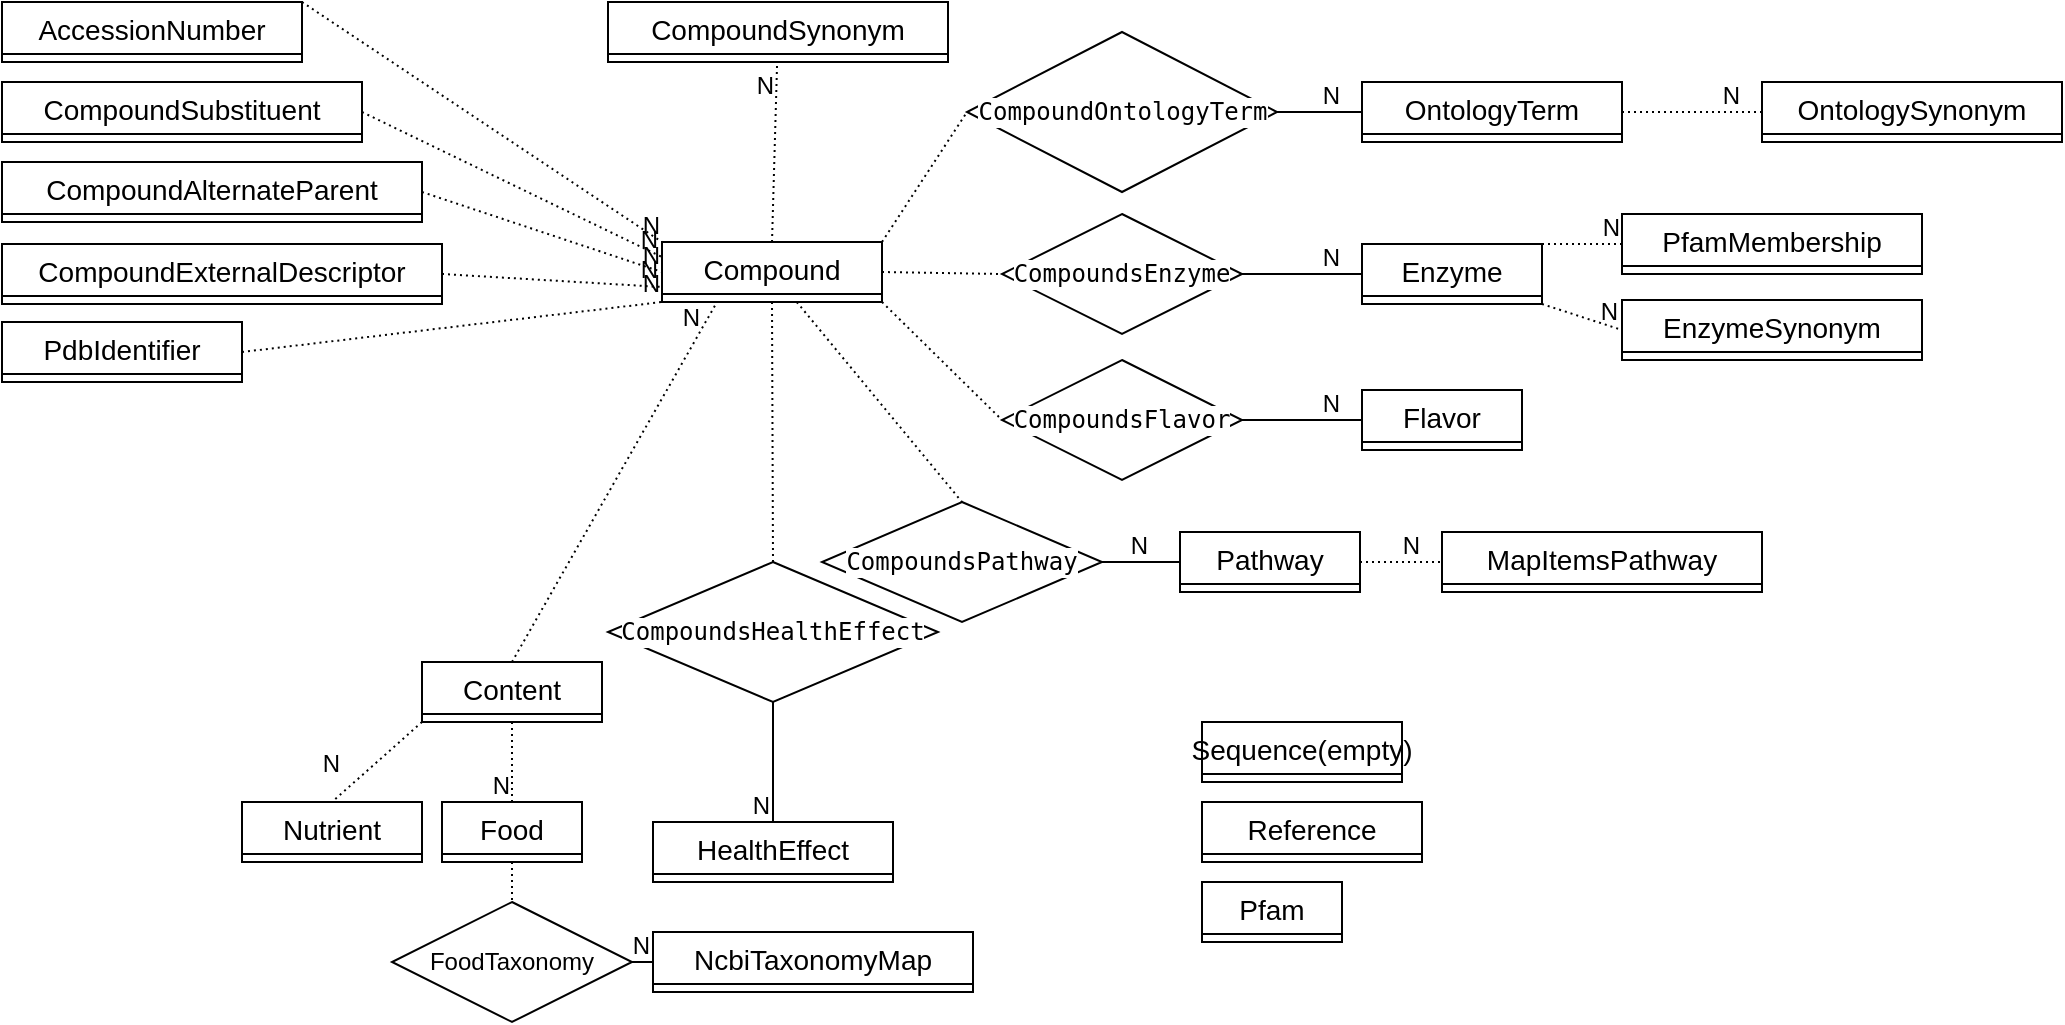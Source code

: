 <mxfile version="21.2.1" type="device">
  <diagram id="R2lEEEUBdFMjLlhIrx00" name="Page-1">
    <mxGraphModel dx="1290" dy="511" grid="1" gridSize="10" guides="1" tooltips="1" connect="1" arrows="1" fold="1" page="1" pageScale="1" pageWidth="850" pageHeight="1100" math="0" shadow="0" extFonts="Permanent Marker^https://fonts.googleapis.com/css?family=Permanent+Marker">
      <root>
        <mxCell id="0" />
        <mxCell id="1" parent="0" />
        <mxCell id="eJg1xTR1Oy6LRIMfobP5-82" style="edgeStyle=orthogonalEdgeStyle;rounded=0;orthogonalLoop=1;jettySize=auto;html=1;exitX=0.75;exitY=0;exitDx=0;exitDy=0;entryX=0.75;entryY=0.2;entryDx=0;entryDy=0;entryPerimeter=0;" edge="1" parent="1">
          <mxGeometry relative="1" as="geometry">
            <mxPoint x="410" y="320" as="sourcePoint" />
            <mxPoint x="410" y="320" as="targetPoint" />
          </mxGeometry>
        </mxCell>
        <mxCell id="eJg1xTR1Oy6LRIMfobP5-8" value="Compound" style="swimlane;fontStyle=0;childLayout=stackLayout;horizontal=1;startSize=26;horizontalStack=0;resizeParent=1;resizeParentMax=0;resizeLast=0;collapsible=1;marginBottom=0;align=center;fontSize=14;" vertex="1" collapsed="1" parent="1">
          <mxGeometry x="370" y="160" width="110" height="30" as="geometry">
            <mxRectangle x="400" y="40" width="160" height="86" as="alternateBounds" />
          </mxGeometry>
        </mxCell>
        <mxCell id="eJg1xTR1Oy6LRIMfobP5-9" value="&lt;div&gt;id&lt;/div&gt;" style="text;strokeColor=none;fillColor=none;spacingLeft=4;spacingRight=4;overflow=hidden;rotatable=0;points=[[0,0.5],[1,0.5]];portConstraint=eastwest;fontSize=12;whiteSpace=wrap;html=1;" vertex="1" parent="eJg1xTR1Oy6LRIMfobP5-8">
          <mxGeometry y="26" width="160" height="30" as="geometry" />
        </mxCell>
        <mxCell id="eJg1xTR1Oy6LRIMfobP5-10" value="public_id" style="text;strokeColor=none;fillColor=none;spacingLeft=4;spacingRight=4;overflow=hidden;rotatable=0;points=[[0,0.5],[1,0.5]];portConstraint=eastwest;fontSize=12;whiteSpace=wrap;html=1;" vertex="1" parent="eJg1xTR1Oy6LRIMfobP5-8">
          <mxGeometry y="56" width="160" height="30" as="geometry" />
        </mxCell>
        <mxCell id="eJg1xTR1Oy6LRIMfobP5-14" value="CompoundAlternateParent" style="swimlane;fontStyle=0;childLayout=stackLayout;horizontal=1;startSize=26;horizontalStack=0;resizeParent=1;resizeParentMax=0;resizeLast=0;collapsible=1;marginBottom=0;align=center;fontSize=14;" vertex="1" collapsed="1" parent="1">
          <mxGeometry x="40" y="120" width="210" height="30" as="geometry">
            <mxRectangle x="40" y="120" width="170" height="86" as="alternateBounds" />
          </mxGeometry>
        </mxCell>
        <mxCell id="eJg1xTR1Oy6LRIMfobP5-15" value="id" style="text;strokeColor=none;fillColor=none;spacingLeft=4;spacingRight=4;overflow=hidden;rotatable=0;points=[[0,0.5],[1,0.5]];portConstraint=eastwest;fontSize=12;whiteSpace=wrap;html=1;" vertex="1" parent="eJg1xTR1Oy6LRIMfobP5-14">
          <mxGeometry y="26" width="170" height="30" as="geometry" />
        </mxCell>
        <mxCell id="eJg1xTR1Oy6LRIMfobP5-16" value="&lt;div style=&quot;background-color: rgb(255, 255, 255); color: rgb(0, 0, 0); font-family: &amp;quot;JetBrains Mono&amp;quot;, monospace;&quot;&gt;compound_id&lt;/div&gt;" style="text;strokeColor=none;fillColor=none;spacingLeft=4;spacingRight=4;overflow=hidden;rotatable=0;points=[[0,0.5],[1,0.5]];portConstraint=eastwest;fontSize=12;whiteSpace=wrap;html=1;" vertex="1" parent="eJg1xTR1Oy6LRIMfobP5-14">
          <mxGeometry y="56" width="170" height="30" as="geometry" />
        </mxCell>
        <mxCell id="eJg1xTR1Oy6LRIMfobP5-18" value="CompoundSubstituent" style="swimlane;fontStyle=0;childLayout=stackLayout;horizontal=1;startSize=26;horizontalStack=0;resizeParent=1;resizeParentMax=0;resizeLast=0;collapsible=1;marginBottom=0;align=center;fontSize=14;" vertex="1" collapsed="1" parent="1">
          <mxGeometry x="40" y="80" width="180" height="30" as="geometry">
            <mxRectangle x="340" y="230" width="160" height="70" as="alternateBounds" />
          </mxGeometry>
        </mxCell>
        <mxCell id="eJg1xTR1Oy6LRIMfobP5-19" value="&lt;div&gt;id&lt;/div&gt;&lt;div&gt;&lt;div style=&quot;background-color: rgb(255, 255, 255); color: rgb(0, 0, 0); font-family: &amp;quot;JetBrains Mono&amp;quot;, monospace;&quot;&gt;compound_id&lt;/div&gt;&lt;/div&gt;" style="text;strokeColor=none;fillColor=none;spacingLeft=4;spacingRight=4;overflow=hidden;rotatable=0;points=[[0,0.5],[1,0.5]];portConstraint=eastwest;fontSize=12;whiteSpace=wrap;html=1;" vertex="1" parent="eJg1xTR1Oy6LRIMfobP5-18">
          <mxGeometry y="26" width="160" height="44" as="geometry" />
        </mxCell>
        <mxCell id="eJg1xTR1Oy6LRIMfobP5-22" value="CompoundExternalDescriptor" style="swimlane;fontStyle=0;childLayout=stackLayout;horizontal=1;startSize=26;horizontalStack=0;resizeParent=1;resizeParentMax=0;resizeLast=0;collapsible=1;marginBottom=0;align=center;fontSize=14;" vertex="1" collapsed="1" parent="1">
          <mxGeometry x="40" y="161" width="220" height="30" as="geometry">
            <mxRectangle x="40" y="240" width="190" height="56" as="alternateBounds" />
          </mxGeometry>
        </mxCell>
        <mxCell id="eJg1xTR1Oy6LRIMfobP5-23" value="id" style="text;strokeColor=none;fillColor=none;spacingLeft=4;spacingRight=4;overflow=hidden;rotatable=0;points=[[0,0.5],[1,0.5]];portConstraint=eastwest;fontSize=12;whiteSpace=wrap;html=1;" vertex="1" parent="eJg1xTR1Oy6LRIMfobP5-22">
          <mxGeometry y="26" width="190" height="30" as="geometry" />
        </mxCell>
        <mxCell id="eJg1xTR1Oy6LRIMfobP5-27" value="CompoundSynonym" style="swimlane;fontStyle=0;childLayout=stackLayout;horizontal=1;startSize=26;horizontalStack=0;resizeParent=1;resizeParentMax=0;resizeLast=0;collapsible=1;marginBottom=0;align=center;fontSize=14;" vertex="1" collapsed="1" parent="1">
          <mxGeometry x="343" y="40" width="170" height="30" as="geometry">
            <mxRectangle x="560" y="200" width="160" height="56" as="alternateBounds" />
          </mxGeometry>
        </mxCell>
        <mxCell id="eJg1xTR1Oy6LRIMfobP5-28" value="id" style="text;strokeColor=none;fillColor=none;spacingLeft=4;spacingRight=4;overflow=hidden;rotatable=0;points=[[0,0.5],[1,0.5]];portConstraint=eastwest;fontSize=12;whiteSpace=wrap;html=1;" vertex="1" parent="eJg1xTR1Oy6LRIMfobP5-27">
          <mxGeometry y="26" width="160" height="30" as="geometry" />
        </mxCell>
        <mxCell id="eJg1xTR1Oy6LRIMfobP5-31" value="Content" style="swimlane;fontStyle=0;childLayout=stackLayout;horizontal=1;startSize=26;horizontalStack=0;resizeParent=1;resizeParentMax=0;resizeLast=0;collapsible=1;marginBottom=0;align=center;fontSize=14;" vertex="1" collapsed="1" parent="1">
          <mxGeometry x="250" y="370" width="90" height="30" as="geometry">
            <mxRectangle x="560" y="280" width="160" height="90" as="alternateBounds" />
          </mxGeometry>
        </mxCell>
        <mxCell id="eJg1xTR1Oy6LRIMfobP5-32" value="&lt;div&gt;id&lt;/div&gt;&lt;div&gt;food_id&lt;/div&gt;&lt;div&gt;orig_food_id&lt;br&gt;&lt;div&gt;source_id&lt;/div&gt;&lt;/div&gt;" style="text;strokeColor=none;fillColor=none;spacingLeft=4;spacingRight=4;overflow=hidden;rotatable=0;points=[[0,0.5],[1,0.5]];portConstraint=eastwest;fontSize=12;whiteSpace=wrap;html=1;" vertex="1" parent="eJg1xTR1Oy6LRIMfobP5-31">
          <mxGeometry y="26" width="160" height="64" as="geometry" />
        </mxCell>
        <mxCell id="eJg1xTR1Oy6LRIMfobP5-37" value="Enzyme" style="swimlane;fontStyle=0;childLayout=stackLayout;horizontal=1;startSize=26;horizontalStack=0;resizeParent=1;resizeParentMax=0;resizeLast=0;collapsible=1;marginBottom=0;align=center;fontSize=14;" vertex="1" collapsed="1" parent="1">
          <mxGeometry x="720" y="161" width="90" height="30" as="geometry">
            <mxRectangle x="560" y="400" width="160" height="56" as="alternateBounds" />
          </mxGeometry>
        </mxCell>
        <mxCell id="eJg1xTR1Oy6LRIMfobP5-38" value="&lt;div style=&quot;background-color: rgb(255, 255, 255); color: rgb(0, 0, 0); font-family: &amp;quot;JetBrains Mono&amp;quot;, monospace;&quot;&gt;id&lt;/div&gt;" style="text;strokeColor=none;fillColor=none;spacingLeft=4;spacingRight=4;overflow=hidden;rotatable=0;points=[[0,0.5],[1,0.5]];portConstraint=eastwest;fontSize=12;whiteSpace=wrap;html=1;" vertex="1" parent="eJg1xTR1Oy6LRIMfobP5-37">
          <mxGeometry y="26" width="160" height="30" as="geometry" />
        </mxCell>
        <mxCell id="eJg1xTR1Oy6LRIMfobP5-41" value="EnzymeSynonym" style="swimlane;fontStyle=0;childLayout=stackLayout;horizontal=1;startSize=26;horizontalStack=0;resizeParent=1;resizeParentMax=0;resizeLast=0;collapsible=1;marginBottom=0;align=center;fontSize=14;" vertex="1" collapsed="1" parent="1">
          <mxGeometry x="850" y="189" width="150" height="30" as="geometry">
            <mxRectangle x="560" y="480" width="160" height="70" as="alternateBounds" />
          </mxGeometry>
        </mxCell>
        <mxCell id="eJg1xTR1Oy6LRIMfobP5-42" value="&lt;div style=&quot;background-color: rgb(255, 255, 255); color: rgb(0, 0, 0); font-family: &amp;quot;JetBrains Mono&amp;quot;, monospace;&quot;&gt;id&lt;/div&gt;&lt;div style=&quot;background-color: rgb(255, 255, 255); color: rgb(0, 0, 0); font-family: &amp;quot;JetBrains Mono&amp;quot;, monospace;&quot;&gt;&lt;div style=&quot;background-color: rgb(255, 255, 255); color: rgb(0, 0, 0); font-family: &amp;quot;JetBrains Mono&amp;quot;, monospace;&quot;&gt;enzyme_id&lt;/div&gt;&lt;/div&gt;" style="text;strokeColor=none;fillColor=none;spacingLeft=4;spacingRight=4;overflow=hidden;rotatable=0;points=[[0,0.5],[1,0.5]];portConstraint=eastwest;fontSize=12;whiteSpace=wrap;html=1;" vertex="1" parent="eJg1xTR1Oy6LRIMfobP5-41">
          <mxGeometry y="26" width="160" height="44" as="geometry" />
        </mxCell>
        <mxCell id="eJg1xTR1Oy6LRIMfobP5-45" value="Flavor" style="swimlane;fontStyle=0;childLayout=stackLayout;horizontal=1;startSize=26;horizontalStack=0;resizeParent=1;resizeParentMax=0;resizeLast=0;collapsible=1;marginBottom=0;align=center;fontSize=14;" vertex="1" collapsed="1" parent="1">
          <mxGeometry x="720" y="234" width="80" height="30" as="geometry">
            <mxRectangle x="375" y="530" width="160" height="56" as="alternateBounds" />
          </mxGeometry>
        </mxCell>
        <mxCell id="eJg1xTR1Oy6LRIMfobP5-46" value="id" style="text;strokeColor=none;fillColor=none;spacingLeft=4;spacingRight=4;overflow=hidden;rotatable=0;points=[[0,0.5],[1,0.5]];portConstraint=eastwest;fontSize=12;whiteSpace=wrap;html=1;" vertex="1" parent="eJg1xTR1Oy6LRIMfobP5-45">
          <mxGeometry y="26" width="160" height="30" as="geometry" />
        </mxCell>
        <mxCell id="eJg1xTR1Oy6LRIMfobP5-49" value="Food" style="swimlane;fontStyle=0;childLayout=stackLayout;horizontal=1;startSize=26;horizontalStack=0;resizeParent=1;resizeParentMax=0;resizeLast=0;collapsible=1;marginBottom=0;align=center;fontSize=14;" vertex="1" collapsed="1" parent="1">
          <mxGeometry x="260" y="440" width="70" height="30" as="geometry">
            <mxRectangle x="80" y="340" width="160" height="56" as="alternateBounds" />
          </mxGeometry>
        </mxCell>
        <mxCell id="eJg1xTR1Oy6LRIMfobP5-50" value="&lt;div&gt;id&lt;/div&gt;&lt;div&gt;&lt;br&gt;&lt;/div&gt;" style="text;strokeColor=none;fillColor=none;spacingLeft=4;spacingRight=4;overflow=hidden;rotatable=0;points=[[0,0.5],[1,0.5]];portConstraint=eastwest;fontSize=12;whiteSpace=wrap;html=1;" vertex="1" parent="eJg1xTR1Oy6LRIMfobP5-49">
          <mxGeometry y="26" width="160" height="30" as="geometry" />
        </mxCell>
        <mxCell id="eJg1xTR1Oy6LRIMfobP5-57" value="HealthEffect" style="swimlane;fontStyle=0;childLayout=stackLayout;horizontal=1;startSize=26;horizontalStack=0;resizeParent=1;resizeParentMax=0;resizeLast=0;collapsible=1;marginBottom=0;align=center;fontSize=14;" vertex="1" collapsed="1" parent="1">
          <mxGeometry x="365.5" y="450" width="120" height="30" as="geometry">
            <mxRectangle x="80" y="480" width="160" height="56" as="alternateBounds" />
          </mxGeometry>
        </mxCell>
        <mxCell id="eJg1xTR1Oy6LRIMfobP5-58" value="&lt;div style=&quot;background-color: rgb(255, 255, 255); color: rgb(0, 0, 0); font-family: &amp;quot;JetBrains Mono&amp;quot;, monospace;&quot;&gt;id&lt;/div&gt;" style="text;strokeColor=none;fillColor=none;spacingLeft=4;spacingRight=4;overflow=hidden;rotatable=0;points=[[0,0.5],[1,0.5]];portConstraint=eastwest;fontSize=12;whiteSpace=wrap;html=1;" vertex="1" parent="eJg1xTR1Oy6LRIMfobP5-57">
          <mxGeometry y="26" width="160" height="30" as="geometry" />
        </mxCell>
        <mxCell id="eJg1xTR1Oy6LRIMfobP5-61" value="MapItemsPathway" style="swimlane;fontStyle=0;childLayout=stackLayout;horizontal=1;startSize=26;horizontalStack=0;resizeParent=1;resizeParentMax=0;resizeLast=0;collapsible=1;marginBottom=0;align=center;fontSize=14;" vertex="1" collapsed="1" parent="1">
          <mxGeometry x="760" y="305" width="160" height="30" as="geometry">
            <mxRectangle x="770" y="290" width="160" height="70" as="alternateBounds" />
          </mxGeometry>
        </mxCell>
        <mxCell id="eJg1xTR1Oy6LRIMfobP5-62" value="&lt;div style=&quot;background-color: rgb(255, 255, 255); color: rgb(0, 0, 0); font-family: &amp;quot;JetBrains Mono&amp;quot;, monospace;&quot;&gt;id&lt;/div&gt;&lt;div style=&quot;background-color: rgb(255, 255, 255); color: rgb(0, 0, 0); font-family: &amp;quot;JetBrains Mono&amp;quot;, monospace;&quot;&gt;&lt;div style=&quot;background-color: rgb(255, 255, 255); color: rgb(0, 0, 0); font-family: &amp;quot;JetBrains Mono&amp;quot;, monospace;&quot;&gt;map_item_id&lt;/div&gt;&lt;/div&gt;" style="text;strokeColor=none;fillColor=none;spacingLeft=4;spacingRight=4;overflow=hidden;rotatable=0;points=[[0,0.5],[1,0.5]];portConstraint=eastwest;fontSize=12;whiteSpace=wrap;html=1;" vertex="1" parent="eJg1xTR1Oy6LRIMfobP5-61">
          <mxGeometry y="26" width="160" height="44" as="geometry" />
        </mxCell>
        <mxCell id="eJg1xTR1Oy6LRIMfobP5-65" value="NcbiTaxonomyMap" style="swimlane;fontStyle=0;childLayout=stackLayout;horizontal=1;startSize=26;horizontalStack=0;resizeParent=1;resizeParentMax=0;resizeLast=0;collapsible=1;marginBottom=0;align=center;fontSize=14;" vertex="1" collapsed="1" parent="1">
          <mxGeometry x="365.5" y="505" width="160" height="30" as="geometry">
            <mxRectangle x="320" y="190" width="160" height="56" as="alternateBounds" />
          </mxGeometry>
        </mxCell>
        <mxCell id="eJg1xTR1Oy6LRIMfobP5-66" value="id" style="text;strokeColor=none;fillColor=none;spacingLeft=4;spacingRight=4;overflow=hidden;rotatable=0;points=[[0,0.5],[1,0.5]];portConstraint=eastwest;fontSize=12;whiteSpace=wrap;html=1;" vertex="1" parent="eJg1xTR1Oy6LRIMfobP5-65">
          <mxGeometry y="26" width="160" height="30" as="geometry" />
        </mxCell>
        <mxCell id="eJg1xTR1Oy6LRIMfobP5-69" value="Nutrient" style="swimlane;fontStyle=0;childLayout=stackLayout;horizontal=1;startSize=26;horizontalStack=0;resizeParent=1;resizeParentMax=0;resizeLast=0;collapsible=1;marginBottom=0;align=center;fontSize=14;" vertex="1" collapsed="1" parent="1">
          <mxGeometry x="160" y="440" width="90" height="30" as="geometry">
            <mxRectangle x="740" y="464" width="160" height="56" as="alternateBounds" />
          </mxGeometry>
        </mxCell>
        <mxCell id="eJg1xTR1Oy6LRIMfobP5-70" value="id" style="text;strokeColor=none;fillColor=none;spacingLeft=4;spacingRight=4;overflow=hidden;rotatable=0;points=[[0,0.5],[1,0.5]];portConstraint=eastwest;fontSize=12;whiteSpace=wrap;html=1;" vertex="1" parent="eJg1xTR1Oy6LRIMfobP5-69">
          <mxGeometry y="26" width="160" height="30" as="geometry" />
        </mxCell>
        <mxCell id="eJg1xTR1Oy6LRIMfobP5-83" value="OntologySynonym" style="swimlane;fontStyle=0;childLayout=stackLayout;horizontal=1;startSize=26;horizontalStack=0;resizeParent=1;resizeParentMax=0;resizeLast=0;collapsible=1;marginBottom=0;align=center;fontSize=14;" vertex="1" collapsed="1" parent="1">
          <mxGeometry x="920" y="80" width="150" height="30" as="geometry">
            <mxRectangle x="760" y="160" width="160" height="70" as="alternateBounds" />
          </mxGeometry>
        </mxCell>
        <mxCell id="eJg1xTR1Oy6LRIMfobP5-84" value="&lt;div style=&quot;background-color: rgb(255, 255, 255); color: rgb(0, 0, 0); font-family: &amp;quot;JetBrains Mono&amp;quot;, monospace;&quot;&gt;id&lt;/div&gt;&lt;div style=&quot;background-color: rgb(255, 255, 255); color: rgb(0, 0, 0); font-family: &amp;quot;JetBrains Mono&amp;quot;, monospace;&quot;&gt;&lt;div style=&quot;background-color: rgb(255, 255, 255); color: rgb(0, 0, 0); font-family: &amp;quot;JetBrains Mono&amp;quot;, monospace;&quot;&gt;ontology_term_id&lt;/div&gt;&lt;/div&gt;" style="text;strokeColor=none;fillColor=none;spacingLeft=4;spacingRight=4;overflow=hidden;rotatable=0;points=[[0,0.5],[1,0.5]];portConstraint=eastwest;fontSize=12;whiteSpace=wrap;html=1;" vertex="1" parent="eJg1xTR1Oy6LRIMfobP5-83">
          <mxGeometry y="26" width="160" height="44" as="geometry" />
        </mxCell>
        <mxCell id="eJg1xTR1Oy6LRIMfobP5-88" value="OntologyTerm" style="swimlane;fontStyle=0;childLayout=stackLayout;horizontal=1;startSize=26;horizontalStack=0;resizeParent=1;resizeParentMax=0;resizeLast=0;collapsible=1;marginBottom=0;align=center;fontSize=14;" vertex="1" collapsed="1" parent="1">
          <mxGeometry x="720" y="80" width="130" height="30" as="geometry">
            <mxRectangle x="740" y="384" width="160" height="56" as="alternateBounds" />
          </mxGeometry>
        </mxCell>
        <mxCell id="eJg1xTR1Oy6LRIMfobP5-89" value="&lt;div style=&quot;background-color: rgb(255, 255, 255); color: rgb(0, 0, 0); font-family: &amp;quot;JetBrains Mono&amp;quot;, monospace;&quot;&gt;id&lt;/div&gt;" style="text;strokeColor=none;fillColor=none;spacingLeft=4;spacingRight=4;overflow=hidden;rotatable=0;points=[[0,0.5],[1,0.5]];portConstraint=eastwest;fontSize=12;whiteSpace=wrap;html=1;" vertex="1" parent="eJg1xTR1Oy6LRIMfobP5-88">
          <mxGeometry y="26" width="160" height="30" as="geometry" />
        </mxCell>
        <mxCell id="eJg1xTR1Oy6LRIMfobP5-98" value="Sequence(empty)" style="swimlane;fontStyle=0;childLayout=stackLayout;horizontal=1;startSize=26;horizontalStack=0;resizeParent=1;resizeParentMax=0;resizeLast=0;collapsible=1;marginBottom=0;align=center;fontSize=14;" vertex="1" collapsed="1" parent="1">
          <mxGeometry x="640" y="400" width="100" height="30" as="geometry">
            <mxRectangle x="55" y="680" width="160" height="56" as="alternateBounds" />
          </mxGeometry>
        </mxCell>
        <mxCell id="eJg1xTR1Oy6LRIMfobP5-99" value="&lt;div style=&quot;background-color: rgb(255, 255, 255); color: rgb(0, 0, 0); font-family: &amp;quot;JetBrains Mono&amp;quot;, monospace;&quot;&gt;id&lt;/div&gt;" style="text;strokeColor=none;fillColor=none;spacingLeft=4;spacingRight=4;overflow=hidden;rotatable=0;points=[[0,0.5],[1,0.5]];portConstraint=eastwest;fontSize=12;whiteSpace=wrap;html=1;" vertex="1" parent="eJg1xTR1Oy6LRIMfobP5-98">
          <mxGeometry y="26" width="160" height="30" as="geometry" />
        </mxCell>
        <mxCell id="eJg1xTR1Oy6LRIMfobP5-102" value="Reference" style="swimlane;fontStyle=0;childLayout=stackLayout;horizontal=1;startSize=26;horizontalStack=0;resizeParent=1;resizeParentMax=0;resizeLast=0;collapsible=1;marginBottom=0;align=center;fontSize=14;" vertex="1" collapsed="1" parent="1">
          <mxGeometry x="640" y="440" width="110" height="30" as="geometry">
            <mxRectangle x="730" y="670" width="160" height="56" as="alternateBounds" />
          </mxGeometry>
        </mxCell>
        <mxCell id="eJg1xTR1Oy6LRIMfobP5-103" value="&lt;div style=&quot;background-color: rgb(255, 255, 255); color: rgb(0, 0, 0); font-family: &amp;quot;JetBrains Mono&amp;quot;, monospace;&quot;&gt;id&lt;/div&gt;" style="text;strokeColor=none;fillColor=none;spacingLeft=4;spacingRight=4;overflow=hidden;rotatable=0;points=[[0,0.5],[1,0.5]];portConstraint=eastwest;fontSize=12;whiteSpace=wrap;html=1;" vertex="1" parent="eJg1xTR1Oy6LRIMfobP5-102">
          <mxGeometry y="26" width="160" height="30" as="geometry" />
        </mxCell>
        <mxCell id="eJg1xTR1Oy6LRIMfobP5-106" value="PfamMembership" style="swimlane;fontStyle=0;childLayout=stackLayout;horizontal=1;startSize=26;horizontalStack=0;resizeParent=1;resizeParentMax=0;resizeLast=0;collapsible=1;marginBottom=0;align=center;fontSize=14;" vertex="1" collapsed="1" parent="1">
          <mxGeometry x="850" y="146" width="150" height="30" as="geometry">
            <mxRectangle x="510" y="636" width="160" height="56" as="alternateBounds" />
          </mxGeometry>
        </mxCell>
        <mxCell id="eJg1xTR1Oy6LRIMfobP5-107" value="&lt;div style=&quot;background-color: rgb(255, 255, 255); color: rgb(0, 0, 0); font-family: &amp;quot;JetBrains Mono&amp;quot;, monospace;&quot;&gt;id&lt;/div&gt;" style="text;strokeColor=none;fillColor=none;spacingLeft=4;spacingRight=4;overflow=hidden;rotatable=0;points=[[0,0.5],[1,0.5]];portConstraint=eastwest;fontSize=12;whiteSpace=wrap;html=1;" vertex="1" parent="eJg1xTR1Oy6LRIMfobP5-106">
          <mxGeometry y="26" width="160" height="30" as="geometry" />
        </mxCell>
        <mxCell id="eJg1xTR1Oy6LRIMfobP5-110" value="Pfam" style="swimlane;fontStyle=0;childLayout=stackLayout;horizontal=1;startSize=26;horizontalStack=0;resizeParent=1;resizeParentMax=0;resizeLast=0;collapsible=1;marginBottom=0;align=center;fontSize=14;" vertex="1" collapsed="1" parent="1">
          <mxGeometry x="640" y="480" width="70" height="30" as="geometry">
            <mxRectangle x="260" y="670" width="160" height="56" as="alternateBounds" />
          </mxGeometry>
        </mxCell>
        <mxCell id="eJg1xTR1Oy6LRIMfobP5-111" value="&lt;div style=&quot;background-color: rgb(255, 255, 255); color: rgb(0, 0, 0); font-family: &amp;quot;JetBrains Mono&amp;quot;, monospace;&quot;&gt;id&lt;/div&gt;" style="text;strokeColor=none;fillColor=none;spacingLeft=4;spacingRight=4;overflow=hidden;rotatable=0;points=[[0,0.5],[1,0.5]];portConstraint=eastwest;fontSize=12;whiteSpace=wrap;html=1;" vertex="1" parent="eJg1xTR1Oy6LRIMfobP5-110">
          <mxGeometry y="26" width="160" height="30" as="geometry" />
        </mxCell>
        <mxCell id="eJg1xTR1Oy6LRIMfobP5-114" value="PdbIdentifier" style="swimlane;fontStyle=0;childLayout=stackLayout;horizontal=1;startSize=26;horizontalStack=0;resizeParent=1;resizeParentMax=0;resizeLast=0;collapsible=1;marginBottom=0;align=center;fontSize=14;" vertex="1" collapsed="1" parent="1">
          <mxGeometry x="40" y="200" width="120" height="30" as="geometry">
            <mxRectangle x="110" y="580" width="160" height="56" as="alternateBounds" />
          </mxGeometry>
        </mxCell>
        <mxCell id="eJg1xTR1Oy6LRIMfobP5-115" value="&lt;div style=&quot;background-color: rgb(255, 255, 255); color: rgb(0, 0, 0); font-family: &amp;quot;JetBrains Mono&amp;quot;, monospace;&quot;&gt;id&lt;/div&gt;" style="text;strokeColor=none;fillColor=none;spacingLeft=4;spacingRight=4;overflow=hidden;rotatable=0;points=[[0,0.5],[1,0.5]];portConstraint=eastwest;fontSize=12;whiteSpace=wrap;html=1;" vertex="1" parent="eJg1xTR1Oy6LRIMfobP5-114">
          <mxGeometry y="26" width="160" height="30" as="geometry" />
        </mxCell>
        <mxCell id="eJg1xTR1Oy6LRIMfobP5-118" value="Pathway" style="swimlane;fontStyle=0;childLayout=stackLayout;horizontal=1;startSize=26;horizontalStack=0;resizeParent=1;resizeParentMax=0;resizeLast=0;collapsible=1;marginBottom=0;align=center;fontSize=14;" vertex="1" collapsed="1" parent="1">
          <mxGeometry x="629" y="305" width="90" height="30" as="geometry">
            <mxRectangle x="80" y="408" width="160" height="56" as="alternateBounds" />
          </mxGeometry>
        </mxCell>
        <mxCell id="eJg1xTR1Oy6LRIMfobP5-119" value="&lt;div style=&quot;background-color: rgb(255, 255, 255); color: rgb(0, 0, 0); font-family: &amp;quot;JetBrains Mono&amp;quot;, monospace;&quot;&gt;id&lt;/div&gt;" style="text;strokeColor=none;fillColor=none;spacingLeft=4;spacingRight=4;overflow=hidden;rotatable=0;points=[[0,0.5],[1,0.5]];portConstraint=eastwest;fontSize=12;whiteSpace=wrap;html=1;" vertex="1" parent="eJg1xTR1Oy6LRIMfobP5-118">
          <mxGeometry y="26" width="160" height="30" as="geometry" />
        </mxCell>
        <mxCell id="eJg1xTR1Oy6LRIMfobP5-122" value="AccessionNumber" style="swimlane;fontStyle=0;childLayout=stackLayout;horizontal=1;startSize=26;horizontalStack=0;resizeParent=1;resizeParentMax=0;resizeLast=0;collapsible=1;marginBottom=0;align=center;fontSize=14;" vertex="1" collapsed="1" parent="1">
          <mxGeometry x="40" y="40" width="150" height="30" as="geometry">
            <mxRectangle x="155" y="40" width="160" height="56" as="alternateBounds" />
          </mxGeometry>
        </mxCell>
        <mxCell id="eJg1xTR1Oy6LRIMfobP5-123" value="id" style="text;strokeColor=none;fillColor=none;spacingLeft=4;spacingRight=4;overflow=hidden;rotatable=0;points=[[0,0.5],[1,0.5]];portConstraint=eastwest;fontSize=12;whiteSpace=wrap;html=1;" vertex="1" parent="eJg1xTR1Oy6LRIMfobP5-122">
          <mxGeometry y="26" width="160" height="30" as="geometry" />
        </mxCell>
        <mxCell id="eJg1xTR1Oy6LRIMfobP5-127" value="" style="endArrow=none;html=1;rounded=0;dashed=1;dashPattern=1 2;entryX=0;entryY=0.5;entryDx=0;entryDy=0;exitX=1;exitY=0.5;exitDx=0;exitDy=0;" edge="1" parent="1" source="eJg1xTR1Oy6LRIMfobP5-88" target="eJg1xTR1Oy6LRIMfobP5-83">
          <mxGeometry relative="1" as="geometry">
            <mxPoint x="500" y="230" as="sourcePoint" />
            <mxPoint x="660" y="230" as="targetPoint" />
          </mxGeometry>
        </mxCell>
        <mxCell id="eJg1xTR1Oy6LRIMfobP5-128" value="N" style="resizable=0;html=1;whiteSpace=wrap;align=right;verticalAlign=bottom;" connectable="0" vertex="1" parent="eJg1xTR1Oy6LRIMfobP5-127">
          <mxGeometry x="1" relative="1" as="geometry">
            <mxPoint x="-10" as="offset" />
          </mxGeometry>
        </mxCell>
        <mxCell id="eJg1xTR1Oy6LRIMfobP5-129" value="&lt;div style=&quot;background-color: rgb(255, 255, 255); color: rgb(0, 0, 0); font-family: &amp;quot;JetBrains Mono&amp;quot;, monospace;&quot;&gt;CompoundOntologyTerm&lt;/div&gt;" style="shape=rhombus;perimeter=rhombusPerimeter;whiteSpace=wrap;html=1;align=center;" vertex="1" parent="1">
          <mxGeometry x="522.5" y="55" width="155" height="80" as="geometry" />
        </mxCell>
        <mxCell id="eJg1xTR1Oy6LRIMfobP5-134" value="&lt;div style=&quot;background-color: rgb(255, 255, 255); color: rgb(0, 0, 0); font-family: &amp;quot;JetBrains Mono&amp;quot;, monospace;&quot;&gt;CompoundsEnzyme&lt;/div&gt;" style="shape=rhombus;perimeter=rhombusPerimeter;whiteSpace=wrap;html=1;align=center;" vertex="1" parent="1">
          <mxGeometry x="540" y="146" width="120" height="60" as="geometry" />
        </mxCell>
        <mxCell id="eJg1xTR1Oy6LRIMfobP5-139" value="" style="endArrow=none;html=1;rounded=0;dashed=1;dashPattern=1 2;entryX=0;entryY=0.5;entryDx=0;entryDy=0;exitX=1;exitY=0;exitDx=0;exitDy=0;" edge="1" parent="1" source="eJg1xTR1Oy6LRIMfobP5-8" target="eJg1xTR1Oy6LRIMfobP5-129">
          <mxGeometry relative="1" as="geometry">
            <mxPoint x="540" y="160" as="sourcePoint" />
            <mxPoint x="700" y="160" as="targetPoint" />
          </mxGeometry>
        </mxCell>
        <mxCell id="eJg1xTR1Oy6LRIMfobP5-141" value="" style="endArrow=none;html=1;rounded=0;dashed=1;dashPattern=1 2;exitX=0.5;exitY=0;exitDx=0;exitDy=0;" edge="1" parent="1" source="eJg1xTR1Oy6LRIMfobP5-8" target="eJg1xTR1Oy6LRIMfobP5-27">
          <mxGeometry relative="1" as="geometry">
            <mxPoint x="540" y="160" as="sourcePoint" />
            <mxPoint x="700" y="160" as="targetPoint" />
          </mxGeometry>
        </mxCell>
        <mxCell id="eJg1xTR1Oy6LRIMfobP5-142" value="N" style="resizable=0;html=1;whiteSpace=wrap;align=right;verticalAlign=bottom;" connectable="0" vertex="1" parent="eJg1xTR1Oy6LRIMfobP5-141">
          <mxGeometry x="1" relative="1" as="geometry">
            <mxPoint y="20" as="offset" />
          </mxGeometry>
        </mxCell>
        <mxCell id="eJg1xTR1Oy6LRIMfobP5-143" value="&lt;div style=&quot;background-color: rgb(255, 255, 255); color: rgb(0, 0, 0); font-family: &amp;quot;JetBrains Mono&amp;quot;, monospace;&quot;&gt;CompoundsFlavor&lt;/div&gt;" style="shape=rhombus;perimeter=rhombusPerimeter;whiteSpace=wrap;html=1;align=center;" vertex="1" parent="1">
          <mxGeometry x="540" y="219" width="120" height="60" as="geometry" />
        </mxCell>
        <mxCell id="eJg1xTR1Oy6LRIMfobP5-146" value="" style="endArrow=none;html=1;rounded=0;entryX=0;entryY=0.5;entryDx=0;entryDy=0;" edge="1" parent="1" source="eJg1xTR1Oy6LRIMfobP5-129" target="eJg1xTR1Oy6LRIMfobP5-88">
          <mxGeometry relative="1" as="geometry">
            <mxPoint x="540" y="134" as="sourcePoint" />
            <mxPoint x="700" y="134" as="targetPoint" />
          </mxGeometry>
        </mxCell>
        <mxCell id="eJg1xTR1Oy6LRIMfobP5-147" value="N" style="resizable=0;html=1;whiteSpace=wrap;align=right;verticalAlign=bottom;" connectable="0" vertex="1" parent="eJg1xTR1Oy6LRIMfobP5-146">
          <mxGeometry x="1" relative="1" as="geometry">
            <mxPoint x="-10" as="offset" />
          </mxGeometry>
        </mxCell>
        <mxCell id="eJg1xTR1Oy6LRIMfobP5-148" value="" style="endArrow=none;html=1;rounded=0;entryX=0;entryY=0.5;entryDx=0;entryDy=0;exitX=1;exitY=0.5;exitDx=0;exitDy=0;" edge="1" parent="1" source="eJg1xTR1Oy6LRIMfobP5-134" target="eJg1xTR1Oy6LRIMfobP5-37">
          <mxGeometry relative="1" as="geometry">
            <mxPoint x="560" y="260" as="sourcePoint" />
            <mxPoint x="720" y="260" as="targetPoint" />
          </mxGeometry>
        </mxCell>
        <mxCell id="eJg1xTR1Oy6LRIMfobP5-149" value="N" style="resizable=0;html=1;whiteSpace=wrap;align=right;verticalAlign=bottom;" connectable="0" vertex="1" parent="eJg1xTR1Oy6LRIMfobP5-148">
          <mxGeometry x="1" relative="1" as="geometry">
            <mxPoint x="-10" as="offset" />
          </mxGeometry>
        </mxCell>
        <mxCell id="eJg1xTR1Oy6LRIMfobP5-150" value="" style="endArrow=none;html=1;rounded=0;dashed=1;dashPattern=1 2;entryX=0;entryY=0.5;entryDx=0;entryDy=0;exitX=1;exitY=0.5;exitDx=0;exitDy=0;" edge="1" parent="1" source="eJg1xTR1Oy6LRIMfobP5-8" target="eJg1xTR1Oy6LRIMfobP5-134">
          <mxGeometry relative="1" as="geometry">
            <mxPoint x="560" y="260" as="sourcePoint" />
            <mxPoint x="720" y="260" as="targetPoint" />
          </mxGeometry>
        </mxCell>
        <mxCell id="eJg1xTR1Oy6LRIMfobP5-154" value="" style="endArrow=none;html=1;rounded=0;dashed=1;dashPattern=1 2;exitX=1;exitY=1;exitDx=0;exitDy=0;entryX=0;entryY=0.5;entryDx=0;entryDy=0;" edge="1" parent="1" source="eJg1xTR1Oy6LRIMfobP5-8" target="eJg1xTR1Oy6LRIMfobP5-143">
          <mxGeometry relative="1" as="geometry">
            <mxPoint x="390" y="339" as="sourcePoint" />
            <mxPoint x="550" y="339" as="targetPoint" />
          </mxGeometry>
        </mxCell>
        <mxCell id="eJg1xTR1Oy6LRIMfobP5-158" value="&lt;div style=&quot;background-color: rgb(255, 255, 255); color: rgb(0, 0, 0); font-family: &amp;quot;JetBrains Mono&amp;quot;, monospace;&quot;&gt;CompoundsHealthEffect&lt;/div&gt;" style="shape=rhombus;perimeter=rhombusPerimeter;whiteSpace=wrap;html=1;align=center;" vertex="1" parent="1">
          <mxGeometry x="343" y="320" width="165" height="70" as="geometry" />
        </mxCell>
        <mxCell id="eJg1xTR1Oy6LRIMfobP5-159" value="&lt;div style=&quot;background-color: rgb(255, 255, 255); color: rgb(0, 0, 0); font-family: &amp;quot;JetBrains Mono&amp;quot;, monospace;&quot;&gt;CompoundsPathway&lt;/div&gt;" style="shape=rhombus;perimeter=rhombusPerimeter;whiteSpace=wrap;html=1;align=center;" vertex="1" parent="1">
          <mxGeometry x="450" y="290" width="140" height="60" as="geometry" />
        </mxCell>
        <mxCell id="eJg1xTR1Oy6LRIMfobP5-161" value="" style="endArrow=none;html=1;rounded=0;dashed=1;dashPattern=1 2;entryX=0.5;entryY=0;entryDx=0;entryDy=0;" edge="1" parent="1" source="eJg1xTR1Oy6LRIMfobP5-8" target="eJg1xTR1Oy6LRIMfobP5-159">
          <mxGeometry relative="1" as="geometry">
            <mxPoint x="560" y="290" as="sourcePoint" />
            <mxPoint x="720" y="290" as="targetPoint" />
          </mxGeometry>
        </mxCell>
        <mxCell id="eJg1xTR1Oy6LRIMfobP5-163" value="" style="endArrow=none;html=1;rounded=0;dashed=1;dashPattern=1 2;entryX=0;entryY=0.5;entryDx=0;entryDy=0;exitX=1;exitY=0.5;exitDx=0;exitDy=0;" edge="1" parent="1" source="eJg1xTR1Oy6LRIMfobP5-118" target="eJg1xTR1Oy6LRIMfobP5-61">
          <mxGeometry relative="1" as="geometry">
            <mxPoint x="560" y="290" as="sourcePoint" />
            <mxPoint x="720" y="290" as="targetPoint" />
          </mxGeometry>
        </mxCell>
        <mxCell id="eJg1xTR1Oy6LRIMfobP5-164" value="N" style="resizable=0;html=1;whiteSpace=wrap;align=right;verticalAlign=bottom;" connectable="0" vertex="1" parent="eJg1xTR1Oy6LRIMfobP5-163">
          <mxGeometry x="1" relative="1" as="geometry">
            <mxPoint x="-10" as="offset" />
          </mxGeometry>
        </mxCell>
        <mxCell id="eJg1xTR1Oy6LRIMfobP5-167" value="" style="endArrow=none;html=1;rounded=0;exitX=1;exitY=0.5;exitDx=0;exitDy=0;entryX=0;entryY=0.5;entryDx=0;entryDy=0;" edge="1" parent="1" source="eJg1xTR1Oy6LRIMfobP5-159" target="eJg1xTR1Oy6LRIMfobP5-118">
          <mxGeometry relative="1" as="geometry">
            <mxPoint x="560" y="290" as="sourcePoint" />
            <mxPoint x="720" y="290" as="targetPoint" />
          </mxGeometry>
        </mxCell>
        <mxCell id="eJg1xTR1Oy6LRIMfobP5-168" value="N" style="resizable=0;html=1;whiteSpace=wrap;align=right;verticalAlign=bottom;" connectable="0" vertex="1" parent="eJg1xTR1Oy6LRIMfobP5-167">
          <mxGeometry x="1" relative="1" as="geometry">
            <mxPoint x="-15" as="offset" />
          </mxGeometry>
        </mxCell>
        <mxCell id="eJg1xTR1Oy6LRIMfobP5-169" value="" style="endArrow=none;html=1;rounded=0;entryX=0;entryY=0.5;entryDx=0;entryDy=0;exitX=1;exitY=0.5;exitDx=0;exitDy=0;" edge="1" parent="1" source="eJg1xTR1Oy6LRIMfobP5-143" target="eJg1xTR1Oy6LRIMfobP5-45">
          <mxGeometry relative="1" as="geometry">
            <mxPoint x="560" y="290" as="sourcePoint" />
            <mxPoint x="720" y="290" as="targetPoint" />
          </mxGeometry>
        </mxCell>
        <mxCell id="eJg1xTR1Oy6LRIMfobP5-170" value="N" style="resizable=0;html=1;whiteSpace=wrap;align=right;verticalAlign=bottom;" connectable="0" vertex="1" parent="eJg1xTR1Oy6LRIMfobP5-169">
          <mxGeometry x="1" relative="1" as="geometry">
            <mxPoint x="-10" as="offset" />
          </mxGeometry>
        </mxCell>
        <mxCell id="eJg1xTR1Oy6LRIMfobP5-171" value="" style="endArrow=none;html=1;rounded=0;dashed=1;dashPattern=1 2;exitX=0.5;exitY=1;exitDx=0;exitDy=0;entryX=0.5;entryY=0;entryDx=0;entryDy=0;" edge="1" parent="1" source="eJg1xTR1Oy6LRIMfobP5-8" target="eJg1xTR1Oy6LRIMfobP5-158">
          <mxGeometry relative="1" as="geometry">
            <mxPoint x="260" y="290" as="sourcePoint" />
            <mxPoint x="420" y="290" as="targetPoint" />
          </mxGeometry>
        </mxCell>
        <mxCell id="eJg1xTR1Oy6LRIMfobP5-173" value="" style="endArrow=none;html=1;rounded=0;exitX=0.5;exitY=1;exitDx=0;exitDy=0;entryX=0.5;entryY=0;entryDx=0;entryDy=0;" edge="1" parent="1" source="eJg1xTR1Oy6LRIMfobP5-158" target="eJg1xTR1Oy6LRIMfobP5-57">
          <mxGeometry relative="1" as="geometry">
            <mxPoint x="295" y="470" as="sourcePoint" />
            <mxPoint x="455" y="470" as="targetPoint" />
          </mxGeometry>
        </mxCell>
        <mxCell id="eJg1xTR1Oy6LRIMfobP5-174" value="N" style="resizable=0;html=1;whiteSpace=wrap;align=right;verticalAlign=bottom;" connectable="0" vertex="1" parent="eJg1xTR1Oy6LRIMfobP5-173">
          <mxGeometry x="1" relative="1" as="geometry" />
        </mxCell>
        <mxCell id="eJg1xTR1Oy6LRIMfobP5-175" value="" style="endArrow=none;html=1;rounded=0;dashed=1;dashPattern=1 2;entryX=0.5;entryY=0;entryDx=0;entryDy=0;exitX=0;exitY=1;exitDx=0;exitDy=0;" edge="1" parent="1" source="eJg1xTR1Oy6LRIMfobP5-31" target="eJg1xTR1Oy6LRIMfobP5-69">
          <mxGeometry relative="1" as="geometry">
            <mxPoint x="390" y="120" as="sourcePoint" />
            <mxPoint x="442" y="94.5" as="targetPoint" />
          </mxGeometry>
        </mxCell>
        <mxCell id="eJg1xTR1Oy6LRIMfobP5-176" value="N" style="resizable=0;html=1;whiteSpace=wrap;align=right;verticalAlign=bottom;" connectable="0" vertex="1" parent="eJg1xTR1Oy6LRIMfobP5-175">
          <mxGeometry x="1" relative="1" as="geometry">
            <mxPoint x="5" y="-10" as="offset" />
          </mxGeometry>
        </mxCell>
        <mxCell id="eJg1xTR1Oy6LRIMfobP5-193" value="" style="endArrow=none;html=1;rounded=0;dashed=1;dashPattern=1 2;exitX=1;exitY=0;exitDx=0;exitDy=0;entryX=0;entryY=0;entryDx=0;entryDy=0;" edge="1" parent="1" source="eJg1xTR1Oy6LRIMfobP5-122" target="eJg1xTR1Oy6LRIMfobP5-8">
          <mxGeometry relative="1" as="geometry">
            <mxPoint x="210" y="60" as="sourcePoint" />
            <mxPoint x="370" y="60" as="targetPoint" />
          </mxGeometry>
        </mxCell>
        <mxCell id="eJg1xTR1Oy6LRIMfobP5-194" value="N" style="resizable=0;html=1;whiteSpace=wrap;align=right;verticalAlign=bottom;" connectable="0" vertex="1" parent="eJg1xTR1Oy6LRIMfobP5-193">
          <mxGeometry x="1" relative="1" as="geometry" />
        </mxCell>
        <mxCell id="eJg1xTR1Oy6LRIMfobP5-195" value="" style="endArrow=none;html=1;rounded=0;dashed=1;dashPattern=1 2;exitX=1;exitY=0.5;exitDx=0;exitDy=0;entryX=0;entryY=0.5;entryDx=0;entryDy=0;" edge="1" parent="1" source="eJg1xTR1Oy6LRIMfobP5-14" target="eJg1xTR1Oy6LRIMfobP5-8">
          <mxGeometry relative="1" as="geometry">
            <mxPoint x="260" y="219" as="sourcePoint" />
            <mxPoint x="420" y="219" as="targetPoint" />
          </mxGeometry>
        </mxCell>
        <mxCell id="eJg1xTR1Oy6LRIMfobP5-196" value="N" style="resizable=0;html=1;whiteSpace=wrap;align=right;verticalAlign=bottom;" connectable="0" vertex="1" parent="eJg1xTR1Oy6LRIMfobP5-195">
          <mxGeometry x="1" relative="1" as="geometry" />
        </mxCell>
        <mxCell id="eJg1xTR1Oy6LRIMfobP5-197" value="" style="endArrow=none;html=1;rounded=0;dashed=1;dashPattern=1 2;entryX=0;entryY=0.25;entryDx=0;entryDy=0;exitX=1;exitY=0.5;exitDx=0;exitDy=0;" edge="1" parent="1" source="eJg1xTR1Oy6LRIMfobP5-18" target="eJg1xTR1Oy6LRIMfobP5-8">
          <mxGeometry relative="1" as="geometry">
            <mxPoint x="220" y="110" as="sourcePoint" />
            <mxPoint x="380" y="110" as="targetPoint" />
          </mxGeometry>
        </mxCell>
        <mxCell id="eJg1xTR1Oy6LRIMfobP5-198" value="N" style="resizable=0;html=1;whiteSpace=wrap;align=right;verticalAlign=bottom;" connectable="0" vertex="1" parent="eJg1xTR1Oy6LRIMfobP5-197">
          <mxGeometry x="1" relative="1" as="geometry" />
        </mxCell>
        <mxCell id="eJg1xTR1Oy6LRIMfobP5-199" value="" style="endArrow=none;html=1;rounded=0;dashed=1;dashPattern=1 2;exitX=1;exitY=0.5;exitDx=0;exitDy=0;entryX=0;entryY=0.75;entryDx=0;entryDy=0;" edge="1" parent="1" source="eJg1xTR1Oy6LRIMfobP5-22" target="eJg1xTR1Oy6LRIMfobP5-8">
          <mxGeometry relative="1" as="geometry">
            <mxPoint x="210" y="279" as="sourcePoint" />
            <mxPoint x="370" y="279" as="targetPoint" />
          </mxGeometry>
        </mxCell>
        <mxCell id="eJg1xTR1Oy6LRIMfobP5-200" value="N" style="resizable=0;html=1;whiteSpace=wrap;align=right;verticalAlign=bottom;" connectable="0" vertex="1" parent="eJg1xTR1Oy6LRIMfobP5-199">
          <mxGeometry x="1" relative="1" as="geometry" />
        </mxCell>
        <mxCell id="eJg1xTR1Oy6LRIMfobP5-203" value="FoodTaxonomy" style="shape=rhombus;perimeter=rhombusPerimeter;whiteSpace=wrap;html=1;align=center;" vertex="1" parent="1">
          <mxGeometry x="235" y="490" width="120" height="60" as="geometry" />
        </mxCell>
        <mxCell id="eJg1xTR1Oy6LRIMfobP5-204" value="" style="endArrow=none;html=1;rounded=0;exitX=1;exitY=0.5;exitDx=0;exitDy=0;entryX=0;entryY=0.5;entryDx=0;entryDy=0;" edge="1" parent="1" source="eJg1xTR1Oy6LRIMfobP5-203" target="eJg1xTR1Oy6LRIMfobP5-65">
          <mxGeometry relative="1" as="geometry">
            <mxPoint x="550" y="510" as="sourcePoint" />
            <mxPoint x="710" y="510" as="targetPoint" />
          </mxGeometry>
        </mxCell>
        <mxCell id="eJg1xTR1Oy6LRIMfobP5-205" value="N" style="resizable=0;html=1;whiteSpace=wrap;align=right;verticalAlign=bottom;" connectable="0" vertex="1" parent="eJg1xTR1Oy6LRIMfobP5-204">
          <mxGeometry x="1" relative="1" as="geometry" />
        </mxCell>
        <mxCell id="eJg1xTR1Oy6LRIMfobP5-206" value="" style="endArrow=none;html=1;rounded=0;dashed=1;dashPattern=1 2;exitX=0.5;exitY=1;exitDx=0;exitDy=0;entryX=0.5;entryY=0;entryDx=0;entryDy=0;" edge="1" parent="1" source="eJg1xTR1Oy6LRIMfobP5-49" target="eJg1xTR1Oy6LRIMfobP5-203">
          <mxGeometry relative="1" as="geometry">
            <mxPoint x="560" y="479" as="sourcePoint" />
            <mxPoint x="720" y="479" as="targetPoint" />
          </mxGeometry>
        </mxCell>
        <mxCell id="eJg1xTR1Oy6LRIMfobP5-208" value="" style="endArrow=none;html=1;rounded=0;dashed=1;dashPattern=1 2;exitX=0.5;exitY=1;exitDx=0;exitDy=0;entryX=0.5;entryY=0;entryDx=0;entryDy=0;" edge="1" parent="1" source="eJg1xTR1Oy6LRIMfobP5-31" target="eJg1xTR1Oy6LRIMfobP5-49">
          <mxGeometry relative="1" as="geometry">
            <mxPoint x="80" y="530" as="sourcePoint" />
            <mxPoint x="240" y="530" as="targetPoint" />
          </mxGeometry>
        </mxCell>
        <mxCell id="eJg1xTR1Oy6LRIMfobP5-209" value="N" style="resizable=0;html=1;whiteSpace=wrap;align=right;verticalAlign=bottom;" connectable="0" vertex="1" parent="eJg1xTR1Oy6LRIMfobP5-208">
          <mxGeometry x="1" relative="1" as="geometry" />
        </mxCell>
        <mxCell id="eJg1xTR1Oy6LRIMfobP5-210" value="" style="endArrow=none;html=1;rounded=0;dashed=1;dashPattern=1 2;entryX=0.25;entryY=1;entryDx=0;entryDy=0;exitX=0.5;exitY=0;exitDx=0;exitDy=0;" edge="1" parent="1" source="eJg1xTR1Oy6LRIMfobP5-31" target="eJg1xTR1Oy6LRIMfobP5-8">
          <mxGeometry relative="1" as="geometry">
            <mxPoint x="210" y="309" as="sourcePoint" />
            <mxPoint x="370" y="309" as="targetPoint" />
          </mxGeometry>
        </mxCell>
        <mxCell id="eJg1xTR1Oy6LRIMfobP5-211" value="N" style="resizable=0;html=1;whiteSpace=wrap;align=right;verticalAlign=bottom;" connectable="0" vertex="1" parent="eJg1xTR1Oy6LRIMfobP5-210">
          <mxGeometry x="1" relative="1" as="geometry">
            <mxPoint x="-7" y="16" as="offset" />
          </mxGeometry>
        </mxCell>
        <mxCell id="eJg1xTR1Oy6LRIMfobP5-212" value="" style="endArrow=none;html=1;rounded=0;dashed=1;dashPattern=1 2;entryX=0;entryY=0.5;entryDx=0;entryDy=0;exitX=1;exitY=0;exitDx=0;exitDy=0;" edge="1" parent="1" source="eJg1xTR1Oy6LRIMfobP5-37" target="eJg1xTR1Oy6LRIMfobP5-106">
          <mxGeometry relative="1" as="geometry">
            <mxPoint x="594" y="430" as="sourcePoint" />
            <mxPoint x="750" y="430" as="targetPoint" />
          </mxGeometry>
        </mxCell>
        <mxCell id="eJg1xTR1Oy6LRIMfobP5-213" value="N" style="resizable=0;html=1;whiteSpace=wrap;align=right;verticalAlign=bottom;" connectable="0" vertex="1" parent="eJg1xTR1Oy6LRIMfobP5-212">
          <mxGeometry x="1" relative="1" as="geometry" />
        </mxCell>
        <mxCell id="eJg1xTR1Oy6LRIMfobP5-214" value="" style="endArrow=none;html=1;rounded=0;dashed=1;dashPattern=1 2;entryX=0;entryY=0.5;entryDx=0;entryDy=0;exitX=1;exitY=1;exitDx=0;exitDy=0;" edge="1" parent="1" source="eJg1xTR1Oy6LRIMfobP5-37" target="eJg1xTR1Oy6LRIMfobP5-41">
          <mxGeometry relative="1" as="geometry">
            <mxPoint x="850" y="390" as="sourcePoint" />
            <mxPoint x="1006" y="390" as="targetPoint" />
          </mxGeometry>
        </mxCell>
        <mxCell id="eJg1xTR1Oy6LRIMfobP5-215" value="N" style="resizable=0;html=1;whiteSpace=wrap;align=right;verticalAlign=bottom;" connectable="0" vertex="1" parent="eJg1xTR1Oy6LRIMfobP5-214">
          <mxGeometry x="1" relative="1" as="geometry" />
        </mxCell>
        <mxCell id="eJg1xTR1Oy6LRIMfobP5-217" value="" style="endArrow=none;html=1;rounded=0;dashed=1;dashPattern=1 2;entryX=0;entryY=1;entryDx=0;entryDy=0;exitX=1;exitY=0.5;exitDx=0;exitDy=0;" edge="1" parent="1" source="eJg1xTR1Oy6LRIMfobP5-114" target="eJg1xTR1Oy6LRIMfobP5-8">
          <mxGeometry relative="1" as="geometry">
            <mxPoint x="190" y="229" as="sourcePoint" />
            <mxPoint x="346" y="229" as="targetPoint" />
          </mxGeometry>
        </mxCell>
        <mxCell id="eJg1xTR1Oy6LRIMfobP5-218" value="N" style="resizable=0;html=1;whiteSpace=wrap;align=right;verticalAlign=bottom;" connectable="0" vertex="1" parent="eJg1xTR1Oy6LRIMfobP5-217">
          <mxGeometry x="1" relative="1" as="geometry" />
        </mxCell>
      </root>
    </mxGraphModel>
  </diagram>
</mxfile>

